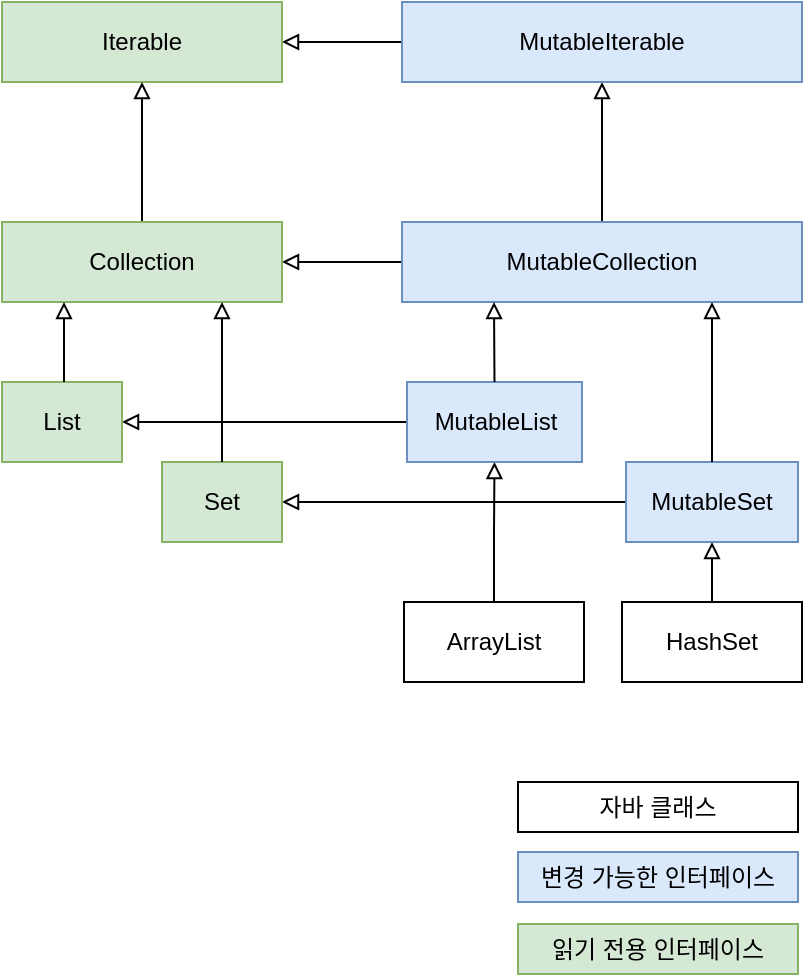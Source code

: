 <mxfile version="24.7.8">
  <diagram name="Page-1" id="XwkXbkynrdtW5fxqYeRZ">
    <mxGraphModel dx="1114" dy="821" grid="1" gridSize="10" guides="1" tooltips="1" connect="1" arrows="1" fold="1" page="1" pageScale="1" pageWidth="827" pageHeight="1169" math="0" shadow="0">
      <root>
        <mxCell id="0" />
        <mxCell id="1" parent="0" />
        <mxCell id="JAeixzek8QtB0Wpt6mAm-15" style="edgeStyle=orthogonalEdgeStyle;rounded=0;orthogonalLoop=1;jettySize=auto;html=1;entryX=0.5;entryY=1;entryDx=0;entryDy=0;endArrow=block;endFill=0;" edge="1" parent="1" source="JAeixzek8QtB0Wpt6mAm-1" target="JAeixzek8QtB0Wpt6mAm-6">
          <mxGeometry relative="1" as="geometry" />
        </mxCell>
        <mxCell id="JAeixzek8QtB0Wpt6mAm-19" style="edgeStyle=orthogonalEdgeStyle;rounded=0;orthogonalLoop=1;jettySize=auto;html=1;entryX=1;entryY=0.5;entryDx=0;entryDy=0;endArrow=block;endFill=0;" edge="1" parent="1" source="JAeixzek8QtB0Wpt6mAm-1" target="JAeixzek8QtB0Wpt6mAm-8">
          <mxGeometry relative="1" as="geometry" />
        </mxCell>
        <mxCell id="JAeixzek8QtB0Wpt6mAm-1" value="MutableCollection" style="rounded=0;whiteSpace=wrap;html=1;fillColor=#dae8fc;strokeColor=#6c8ebf;" vertex="1" parent="1">
          <mxGeometry x="310" y="300" width="200" height="40" as="geometry" />
        </mxCell>
        <mxCell id="JAeixzek8QtB0Wpt6mAm-12" style="edgeStyle=orthogonalEdgeStyle;rounded=0;orthogonalLoop=1;jettySize=auto;html=1;entryX=0.5;entryY=1;entryDx=0;entryDy=0;endArrow=block;endFill=0;" edge="1" parent="1" source="JAeixzek8QtB0Wpt6mAm-2" target="JAeixzek8QtB0Wpt6mAm-4">
          <mxGeometry relative="1" as="geometry" />
        </mxCell>
        <mxCell id="JAeixzek8QtB0Wpt6mAm-2" value="ArrayList" style="rounded=0;whiteSpace=wrap;html=1;" vertex="1" parent="1">
          <mxGeometry x="311" y="490" width="90" height="40" as="geometry" />
        </mxCell>
        <mxCell id="JAeixzek8QtB0Wpt6mAm-11" style="edgeStyle=orthogonalEdgeStyle;rounded=0;orthogonalLoop=1;jettySize=auto;html=1;entryX=0.5;entryY=1;entryDx=0;entryDy=0;endArrow=block;endFill=0;" edge="1" parent="1" source="JAeixzek8QtB0Wpt6mAm-3" target="JAeixzek8QtB0Wpt6mAm-5">
          <mxGeometry relative="1" as="geometry" />
        </mxCell>
        <mxCell id="JAeixzek8QtB0Wpt6mAm-3" value="HashSet" style="rounded=0;whiteSpace=wrap;html=1;" vertex="1" parent="1">
          <mxGeometry x="420" y="490" width="90" height="40" as="geometry" />
        </mxCell>
        <mxCell id="JAeixzek8QtB0Wpt6mAm-18" style="edgeStyle=orthogonalEdgeStyle;rounded=0;orthogonalLoop=1;jettySize=auto;html=1;entryX=1;entryY=0.5;entryDx=0;entryDy=0;endArrow=block;endFill=0;" edge="1" parent="1" source="JAeixzek8QtB0Wpt6mAm-4" target="JAeixzek8QtB0Wpt6mAm-9">
          <mxGeometry relative="1" as="geometry" />
        </mxCell>
        <mxCell id="JAeixzek8QtB0Wpt6mAm-4" value="MutableList" style="rounded=0;whiteSpace=wrap;html=1;fillColor=#dae8fc;strokeColor=#6c8ebf;" vertex="1" parent="1">
          <mxGeometry x="312.5" y="380" width="87.5" height="40" as="geometry" />
        </mxCell>
        <mxCell id="JAeixzek8QtB0Wpt6mAm-17" style="edgeStyle=orthogonalEdgeStyle;rounded=0;orthogonalLoop=1;jettySize=auto;html=1;entryX=1;entryY=0.5;entryDx=0;entryDy=0;endArrow=block;endFill=0;" edge="1" parent="1" source="JAeixzek8QtB0Wpt6mAm-5" target="JAeixzek8QtB0Wpt6mAm-10">
          <mxGeometry relative="1" as="geometry" />
        </mxCell>
        <mxCell id="JAeixzek8QtB0Wpt6mAm-5" value="MutableSet" style="rounded=0;whiteSpace=wrap;html=1;fillColor=#dae8fc;strokeColor=#6c8ebf;" vertex="1" parent="1">
          <mxGeometry x="422" y="420" width="86" height="40" as="geometry" />
        </mxCell>
        <mxCell id="JAeixzek8QtB0Wpt6mAm-16" style="edgeStyle=orthogonalEdgeStyle;rounded=0;orthogonalLoop=1;jettySize=auto;html=1;entryX=1;entryY=0.5;entryDx=0;entryDy=0;endArrow=block;endFill=0;" edge="1" parent="1" source="JAeixzek8QtB0Wpt6mAm-6" target="JAeixzek8QtB0Wpt6mAm-7">
          <mxGeometry relative="1" as="geometry" />
        </mxCell>
        <mxCell id="JAeixzek8QtB0Wpt6mAm-6" value="MutableIterable" style="rounded=0;whiteSpace=wrap;html=1;fillColor=#dae8fc;strokeColor=#6c8ebf;" vertex="1" parent="1">
          <mxGeometry x="310" y="190" width="200" height="40" as="geometry" />
        </mxCell>
        <mxCell id="JAeixzek8QtB0Wpt6mAm-7" value="Iterable" style="rounded=0;whiteSpace=wrap;html=1;fillColor=#d5e8d4;strokeColor=#82b366;" vertex="1" parent="1">
          <mxGeometry x="110" y="190" width="140" height="40" as="geometry" />
        </mxCell>
        <mxCell id="JAeixzek8QtB0Wpt6mAm-22" style="edgeStyle=orthogonalEdgeStyle;rounded=0;orthogonalLoop=1;jettySize=auto;html=1;entryX=0.5;entryY=1;entryDx=0;entryDy=0;endArrow=block;endFill=0;" edge="1" parent="1" source="JAeixzek8QtB0Wpt6mAm-8" target="JAeixzek8QtB0Wpt6mAm-7">
          <mxGeometry relative="1" as="geometry" />
        </mxCell>
        <mxCell id="JAeixzek8QtB0Wpt6mAm-8" value="Collection" style="rounded=0;whiteSpace=wrap;html=1;fillColor=#d5e8d4;strokeColor=#82b366;" vertex="1" parent="1">
          <mxGeometry x="110" y="300" width="140" height="40" as="geometry" />
        </mxCell>
        <mxCell id="JAeixzek8QtB0Wpt6mAm-9" value="List" style="rounded=0;whiteSpace=wrap;html=1;fillColor=#d5e8d4;strokeColor=#82b366;" vertex="1" parent="1">
          <mxGeometry x="110" y="380" width="60" height="40" as="geometry" />
        </mxCell>
        <mxCell id="JAeixzek8QtB0Wpt6mAm-10" value="Set" style="rounded=0;whiteSpace=wrap;html=1;fillColor=#d5e8d4;strokeColor=#82b366;" vertex="1" parent="1">
          <mxGeometry x="190" y="420" width="60" height="40" as="geometry" />
        </mxCell>
        <mxCell id="JAeixzek8QtB0Wpt6mAm-24" value="" style="endArrow=block;html=1;rounded=0;exitX=0.5;exitY=0;exitDx=0;exitDy=0;endFill=0;" edge="1" parent="1" source="JAeixzek8QtB0Wpt6mAm-5">
          <mxGeometry width="50" height="50" relative="1" as="geometry">
            <mxPoint x="390" y="450" as="sourcePoint" />
            <mxPoint x="465" y="340" as="targetPoint" />
          </mxGeometry>
        </mxCell>
        <mxCell id="JAeixzek8QtB0Wpt6mAm-25" value="" style="endArrow=block;html=1;rounded=0;exitX=0.5;exitY=0;exitDx=0;exitDy=0;endFill=0;" edge="1" parent="1" source="JAeixzek8QtB0Wpt6mAm-4">
          <mxGeometry width="50" height="50" relative="1" as="geometry">
            <mxPoint x="390" y="450" as="sourcePoint" />
            <mxPoint x="356" y="340" as="targetPoint" />
          </mxGeometry>
        </mxCell>
        <mxCell id="JAeixzek8QtB0Wpt6mAm-26" value="" style="endArrow=block;html=1;rounded=0;exitX=0.5;exitY=0;exitDx=0;exitDy=0;endFill=0;" edge="1" parent="1">
          <mxGeometry width="50" height="50" relative="1" as="geometry">
            <mxPoint x="141" y="380" as="sourcePoint" />
            <mxPoint x="141" y="340" as="targetPoint" />
          </mxGeometry>
        </mxCell>
        <mxCell id="JAeixzek8QtB0Wpt6mAm-27" value="" style="endArrow=block;html=1;rounded=0;exitX=0.5;exitY=0;exitDx=0;exitDy=0;endFill=0;" edge="1" parent="1">
          <mxGeometry width="50" height="50" relative="1" as="geometry">
            <mxPoint x="220" y="420" as="sourcePoint" />
            <mxPoint x="220" y="340" as="targetPoint" />
          </mxGeometry>
        </mxCell>
        <mxCell id="JAeixzek8QtB0Wpt6mAm-28" value="자바 클래스" style="rounded=0;whiteSpace=wrap;html=1;" vertex="1" parent="1">
          <mxGeometry x="368" y="580" width="140" height="25" as="geometry" />
        </mxCell>
        <mxCell id="JAeixzek8QtB0Wpt6mAm-30" value="변경 가능한 인터페이스" style="rounded=0;whiteSpace=wrap;html=1;fillColor=#dae8fc;strokeColor=#6c8ebf;" vertex="1" parent="1">
          <mxGeometry x="368" y="615" width="140" height="25" as="geometry" />
        </mxCell>
        <mxCell id="JAeixzek8QtB0Wpt6mAm-31" value="읽기 전용 인터페이스" style="rounded=0;whiteSpace=wrap;html=1;fillColor=#d5e8d4;strokeColor=#82b366;" vertex="1" parent="1">
          <mxGeometry x="368" y="651" width="140" height="25" as="geometry" />
        </mxCell>
      </root>
    </mxGraphModel>
  </diagram>
</mxfile>

